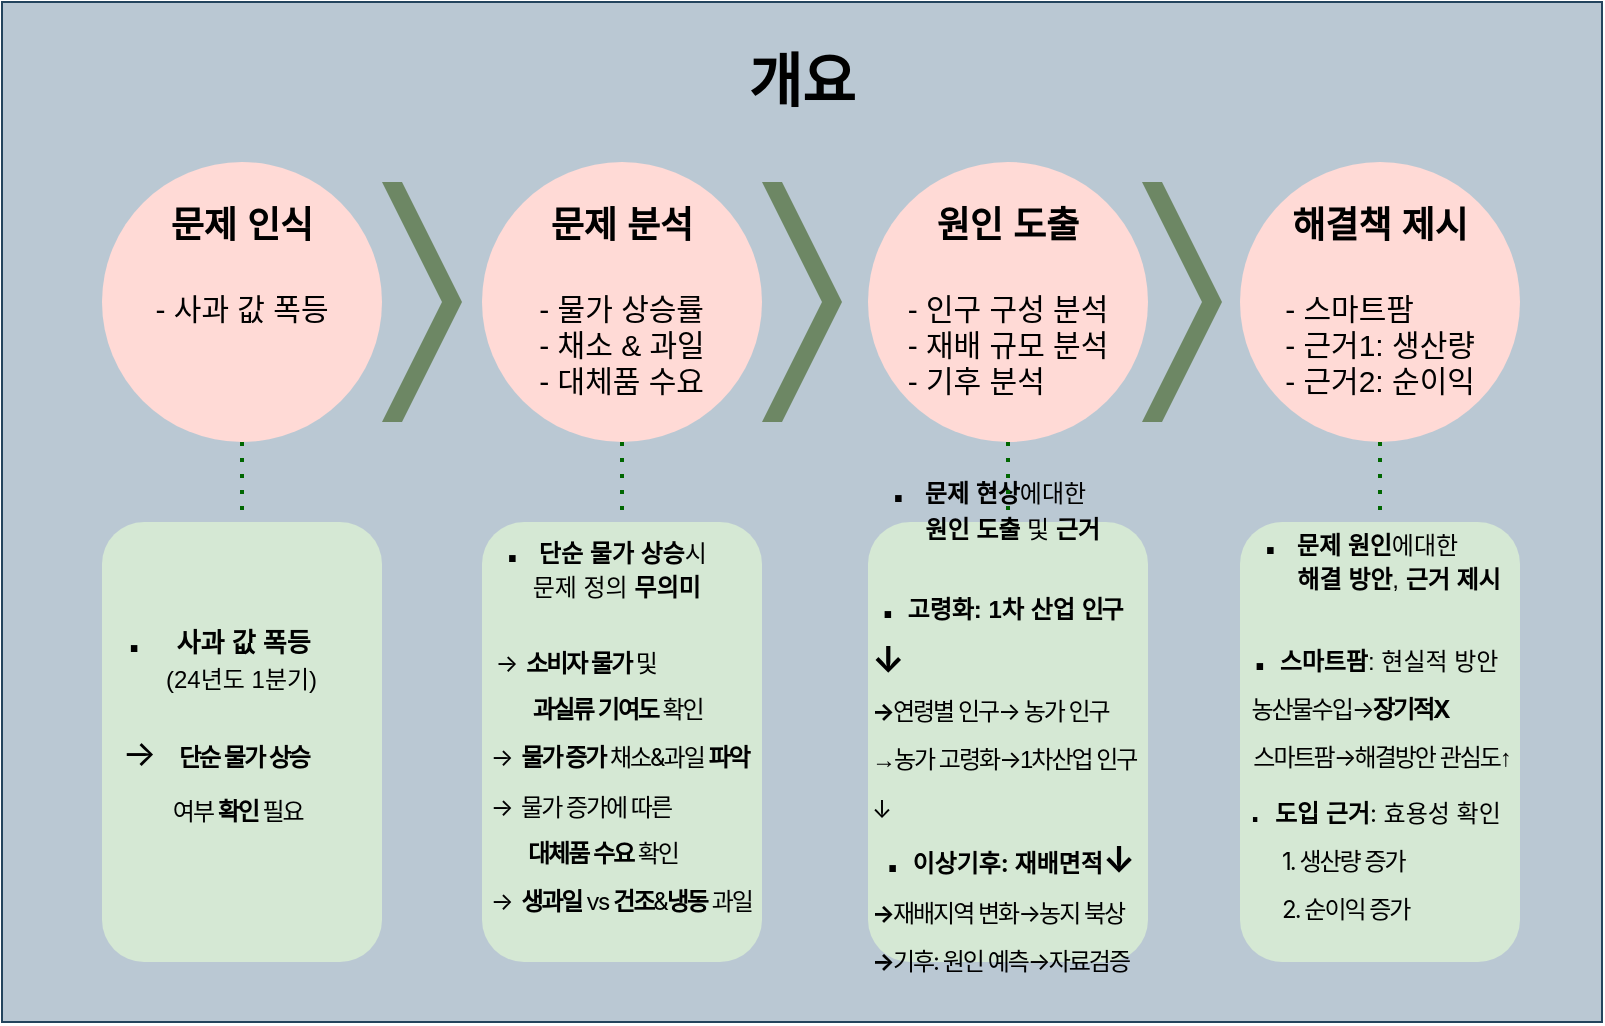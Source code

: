 <mxfile version="24.1.0" type="github">
  <diagram name="페이지-1" id="p6EEGlN3zrC5pQ_vs0si">
    <mxGraphModel dx="864" dy="522" grid="1" gridSize="10" guides="1" tooltips="1" connect="1" arrows="1" fold="1" page="1" pageScale="1" pageWidth="827" pageHeight="1169" math="0" shadow="0">
      <root>
        <mxCell id="0" />
        <mxCell id="1" parent="0" />
        <mxCell id="Le9dneTeA6s-JPtFaiUz-3" value="" style="rounded=0;whiteSpace=wrap;html=1;fillColor=#bac8d3;strokeColor=#23445d;" vertex="1" parent="1">
          <mxGeometry y="270" width="800" height="510" as="geometry" />
        </mxCell>
        <mxCell id="Le9dneTeA6s-JPtFaiUz-63" value="&lt;font style=&quot;font-size: 18px;&quot;&gt;&lt;font style=&quot;font-size: 18px;&quot; color=&quot;#000000&quot;&gt;&lt;b style=&quot;&quot;&gt;문제&amp;nbsp;&lt;/b&gt;&lt;/font&gt;&lt;b style=&quot;color: rgb(0, 0, 0); background-color: initial;&quot;&gt;인식&lt;/b&gt;&lt;/font&gt;&lt;div style=&quot;font-size: 18px;&quot;&gt;&lt;br&gt;&lt;/div&gt;&lt;div&gt;&lt;div style=&quot;text-align: left;&quot;&gt;&lt;span style=&quot;font-size: 15px; color: rgb(0, 0, 0); background-color: initial;&quot;&gt;-&amp;nbsp;&lt;/span&gt;&lt;span style=&quot;font-size: 15px; color: rgb(0, 0, 0); background-color: initial;&quot;&gt;사과 값 폭등&lt;/span&gt;&lt;/div&gt;&lt;/div&gt;&lt;div style=&quot;text-align: left;&quot;&gt;&lt;span style=&quot;font-size: 15px; color: rgb(0, 0, 0); background-color: initial;&quot;&gt;&lt;br&gt;&lt;/span&gt;&lt;/div&gt;&lt;div&gt;&lt;span style=&quot;font-size: 15px; color: rgb(0, 0, 0); background-color: initial;&quot;&gt;&lt;br&gt;&lt;/span&gt;&lt;/div&gt;" style="ellipse;whiteSpace=wrap;html=1;aspect=fixed;fillColor=#ffdad6;fontColor=#ffffff;strokeColor=none;" vertex="1" parent="1">
          <mxGeometry x="50" y="350" width="140" height="140" as="geometry" />
        </mxCell>
        <mxCell id="Le9dneTeA6s-JPtFaiUz-64" value="&lt;font style=&quot;font-size: 18px;&quot; color=&quot;#000000&quot;&gt;&lt;b style=&quot;&quot;&gt;문제 분석&lt;/b&gt;&lt;/font&gt;&lt;div style=&quot;font-size: 18px;&quot;&gt;&lt;br&gt;&lt;/div&gt;&lt;div&gt;&lt;div style=&quot;text-align: left;&quot;&gt;&lt;span style=&quot;font-size: 15px; color: rgb(0, 0, 0); background-color: initial;&quot;&gt;- 물가 상승률&lt;/span&gt;&lt;/div&gt;&lt;/div&gt;&lt;div style=&quot;text-align: left;&quot;&gt;&lt;span style=&quot;font-size: 15px; color: rgb(0, 0, 0); background-color: initial;&quot;&gt;- 채소 &amp;amp; 과일&lt;/span&gt;&lt;/div&gt;&lt;div style=&quot;text-align: left;&quot;&gt;&lt;span style=&quot;font-size: 15px; color: rgb(0, 0, 0); background-color: initial;&quot;&gt;- 대체품 수요&lt;/span&gt;&lt;/div&gt;" style="ellipse;whiteSpace=wrap;html=1;aspect=fixed;fillColor=#ffdad6;fontColor=#ffffff;strokeColor=none;" vertex="1" parent="1">
          <mxGeometry x="240" y="350" width="140" height="140" as="geometry" />
        </mxCell>
        <mxCell id="Le9dneTeA6s-JPtFaiUz-65" value="&lt;font style=&quot;font-size: 18px;&quot; color=&quot;#000000&quot;&gt;&lt;b style=&quot;&quot;&gt;원인 도출&lt;/b&gt;&lt;/font&gt;&lt;div style=&quot;font-size: 18px;&quot;&gt;&lt;br&gt;&lt;/div&gt;&lt;div&gt;&lt;div style=&quot;text-align: left;&quot;&gt;&lt;span style=&quot;font-size: 15px; color: rgb(0, 0, 0); background-color: initial;&quot;&gt;- 인구 구성 분석&lt;/span&gt;&lt;/div&gt;&lt;/div&gt;&lt;div style=&quot;text-align: left;&quot;&gt;&lt;span style=&quot;font-size: 15px; color: rgb(0, 0, 0); background-color: initial;&quot;&gt;- 재배 규모 분석&lt;/span&gt;&lt;/div&gt;&lt;div style=&quot;text-align: left;&quot;&gt;&lt;span style=&quot;font-size: 15px; color: rgb(0, 0, 0); background-color: initial;&quot;&gt;- 기후 분석&lt;/span&gt;&lt;/div&gt;" style="ellipse;whiteSpace=wrap;html=1;aspect=fixed;fillColor=#ffdad6;fontColor=#ffffff;strokeColor=none;" vertex="1" parent="1">
          <mxGeometry x="433" y="350" width="140" height="140" as="geometry" />
        </mxCell>
        <mxCell id="Le9dneTeA6s-JPtFaiUz-66" value="&lt;font style=&quot;font-size: 18px;&quot; color=&quot;#000000&quot;&gt;&lt;b style=&quot;&quot;&gt;해결책 제시&lt;/b&gt;&lt;/font&gt;&lt;div style=&quot;font-size: 18px;&quot;&gt;&lt;br&gt;&lt;/div&gt;&lt;div&gt;&lt;div style=&quot;text-align: left;&quot;&gt;&lt;span style=&quot;font-size: 15px; color: rgb(0, 0, 0); background-color: initial;&quot;&gt;- 스마트팜&lt;/span&gt;&lt;/div&gt;&lt;/div&gt;&lt;div style=&quot;text-align: left;&quot;&gt;&lt;span style=&quot;font-size: 15px; color: rgb(0, 0, 0); background-color: initial;&quot;&gt;- 근거1: 생산량&lt;/span&gt;&lt;/div&gt;&lt;div style=&quot;text-align: left;&quot;&gt;&lt;span style=&quot;font-size: 15px; color: rgb(0, 0, 0); background-color: initial;&quot;&gt;- 근거2: 순이익&lt;/span&gt;&lt;/div&gt;" style="ellipse;whiteSpace=wrap;html=1;aspect=fixed;fillColor=#ffdad6;fontColor=#ffffff;strokeColor=none;" vertex="1" parent="1">
          <mxGeometry x="619" y="350" width="140" height="140" as="geometry" />
        </mxCell>
        <mxCell id="Le9dneTeA6s-JPtFaiUz-67" value="" style="shape=step;perimeter=stepPerimeter;whiteSpace=wrap;html=1;fixedSize=1;size=30;fillColor=#6d8764;fontColor=#ffffff;strokeColor=none;" vertex="1" parent="1">
          <mxGeometry x="190" y="360" width="40" height="120" as="geometry" />
        </mxCell>
        <mxCell id="Le9dneTeA6s-JPtFaiUz-68" value="" style="shape=step;perimeter=stepPerimeter;whiteSpace=wrap;html=1;fixedSize=1;size=30;fillColor=#6d8764;fontColor=#ffffff;strokeColor=none;" vertex="1" parent="1">
          <mxGeometry x="380" y="360" width="40" height="120" as="geometry" />
        </mxCell>
        <mxCell id="Le9dneTeA6s-JPtFaiUz-69" value="" style="shape=step;perimeter=stepPerimeter;whiteSpace=wrap;html=1;fixedSize=1;size=30;fillColor=#6d8764;fontColor=#ffffff;strokeColor=none;" vertex="1" parent="1">
          <mxGeometry x="570" y="360" width="40" height="120" as="geometry" />
        </mxCell>
        <mxCell id="Le9dneTeA6s-JPtFaiUz-77" value="&lt;div&gt;&lt;span style=&quot;background-color: initial;&quot;&gt;&lt;span style=&quot;font-weight: bold; font-size: 13px;&quot;&gt;&amp;nbsp; &amp;nbsp;&lt;/span&gt;&lt;font style=&quot;font-size: 23px;&quot;&gt;&lt;b&gt;.&lt;/b&gt;&lt;/font&gt;&lt;span style=&quot;font-weight: bold; font-size: 13px;&quot;&gt;&amp;nbsp; &amp;nbsp; &amp;nbsp;사과 값 폭등&lt;/span&gt;&lt;/span&gt;&lt;br&gt;&lt;span style=&quot;font-weight: bold; background-color: initial;&quot;&gt;&amp;nbsp; &amp;nbsp; &amp;nbsp; &amp;nbsp; &lt;/span&gt;&lt;span style=&quot;background-color: initial;&quot;&gt;&amp;nbsp;(24년도 1분기)&lt;/span&gt;&lt;/div&gt;&lt;h2 style=&quot;text-align: center; margin: 1em 0px 20px; padding: 0px; clear: both; line-height: 23.328px; letter-spacing: -1px; font-family: -apple-system, BlinkMacSystemFont, &amp;quot;Helvetica Neue&amp;quot;, &amp;quot;Apple SD Gothic Neo&amp;quot;, Arial, sans-serif;&quot; data-ke-size=&quot;size26&quot;&gt;&lt;span style=&quot;font-weight: normal;&quot;&gt;&amp;nbsp; →&amp;nbsp; &amp;nbsp;&lt;/span&gt;&lt;b style=&quot;font-size: 12px; background-color: initial; font-family: Helvetica; text-align: left;&quot;&gt;&lt;span style=&quot;background-color: initial;&quot;&gt;단순 물가 상승&lt;/span&gt;&lt;/b&gt;&lt;b style=&quot;font-weight: normal; background-color: initial; font-family: Helvetica; font-size: 12px; text-align: left;&quot;&gt;&amp;nbsp; &amp;nbsp;&lt;br&gt;&amp;nbsp; &amp;nbsp; &amp;nbsp; &amp;nbsp; &amp;nbsp; 여부 &lt;/b&gt;&lt;b style=&quot;background-color: initial; font-family: Helvetica; font-size: 12px; text-align: left;&quot;&gt;확인&lt;/b&gt;&lt;b style=&quot;font-weight: normal; background-color: initial; font-family: Helvetica; font-size: 12px; text-align: left;&quot;&gt; &lt;/b&gt;&lt;span style=&quot;background-color: initial; font-family: Helvetica; font-size: 12px; text-align: left; font-weight: normal;&quot;&gt;필요&lt;/span&gt;&lt;/h2&gt;" style="rounded=1;whiteSpace=wrap;html=1;strokeColor=none;fillColor=#d5e8d4;align=left;" vertex="1" parent="1">
          <mxGeometry x="50" y="530" width="140" height="220" as="geometry" />
        </mxCell>
        <mxCell id="Le9dneTeA6s-JPtFaiUz-78" value="&lt;b&gt;&lt;span style=&quot;background-color: initial;&quot;&gt;&amp;nbsp; &amp;nbsp;&lt;/span&gt;&lt;/b&gt;&lt;b style=&quot;font-size: 23px;&quot;&gt;.&lt;/b&gt;&lt;span style=&quot;background-color: initial;&quot;&gt;&lt;b&gt;&amp;nbsp; &amp;nbsp;단순 물가 상승&lt;/b&gt;시&lt;/span&gt;&lt;br style=&quot;background-color: initial;&quot;&gt;&lt;span style=&quot;background-color: initial;&quot;&gt;&amp;nbsp; &amp;nbsp; &amp;nbsp; &amp;nbsp;문제 정의 &lt;b&gt;무의미&lt;/b&gt;&lt;br&gt;&lt;/span&gt;&lt;h2 style=&quot;text-align: center; margin: 1em 0px 20px; padding: 0px; clear: both; line-height: 23.328px; letter-spacing: -1px;&quot; data-ke-size=&quot;size26&quot;&gt;&lt;span style=&quot;background-color: initial; text-align: left; font-size: 12px;&quot;&gt;&lt;span style=&quot;background-color: initial;&quot;&gt;&lt;div style=&quot;text-align: left;&quot;&gt;&lt;span style=&quot;font-weight: normal; font-family: -apple-system, BlinkMacSystemFont, &amp;quot;Helvetica Neue&amp;quot;, &amp;quot;Apple SD Gothic Neo&amp;quot;, Arial, sans-serif; text-align: center; background-color: initial;&quot;&gt;&amp;nbsp; →&amp;nbsp; &lt;/span&gt;&lt;span style=&quot;background-color: initial;&quot;&gt;&lt;font style=&quot;font-size: 12px;&quot;&gt;소비자 물가&lt;span style=&quot;font-weight: normal;&quot;&gt; 및&lt;/span&gt;&lt;/font&gt;&lt;/span&gt;&lt;span style=&quot;background-color: initial;&quot;&gt;&lt;span style=&quot;font-weight: normal;&quot;&gt;&amp;nbsp;&lt;br&gt;&amp;nbsp; &amp;nbsp; &amp;nbsp; &amp;nbsp; &amp;nbsp; &lt;/span&gt;과실류 기여도&lt;span style=&quot;font-weight: normal;&quot;&gt; 확인&lt;/span&gt;&lt;br&gt;&lt;/span&gt;&lt;span style=&quot;font-weight: normal; background-color: initial; font-family: -apple-system, BlinkMacSystemFont, &amp;quot;Helvetica Neue&amp;quot;, &amp;quot;Apple SD Gothic Neo&amp;quot;, Arial, sans-serif; text-align: center;&quot;&gt;&amp;nbsp;→&amp;nbsp; &lt;/span&gt;&lt;span style=&quot;background-color: initial; font-family: -apple-system, BlinkMacSystemFont, &amp;quot;Helvetica Neue&amp;quot;, &amp;quot;Apple SD Gothic Neo&amp;quot;, Arial, sans-serif; text-align: center;&quot;&gt;물가 증가&lt;/span&gt;&lt;span style=&quot;font-weight: normal; background-color: initial; font-family: -apple-system, BlinkMacSystemFont, &amp;quot;Helvetica Neue&amp;quot;, &amp;quot;Apple SD Gothic Neo&amp;quot;, Arial, sans-serif; text-align: center;&quot;&gt; 채소&amp;amp;과일 &lt;/span&gt;&lt;span style=&quot;background-color: initial; font-family: -apple-system, BlinkMacSystemFont, &amp;quot;Helvetica Neue&amp;quot;, &amp;quot;Apple SD Gothic Neo&amp;quot;, Arial, sans-serif; text-align: center;&quot;&gt;파악&lt;/span&gt;&lt;span style=&quot;font-weight: 400; font-family: -apple-system, BlinkMacSystemFont, &amp;quot;Helvetica Neue&amp;quot;, &amp;quot;Apple SD Gothic Neo&amp;quot;, Arial, sans-serif; text-align: center;&quot;&gt;&amp;nbsp; &amp;nbsp;→&amp;nbsp;&lt;/span&gt;&lt;b style=&quot;font-weight: bold; background-color: initial;&quot;&gt;&amp;nbsp;&lt;/b&gt;&lt;span style=&quot;background-color: initial; font-weight: normal;&quot;&gt;물가 증가에 따른&lt;/span&gt;&lt;b style=&quot;font-weight: bold; background-color: initial;&quot;&gt;&amp;nbsp;&lt;br&gt;&amp;nbsp; &amp;nbsp; &amp;nbsp; &amp;nbsp; &amp;nbsp;대체품 수요 &lt;/b&gt;&lt;span style=&quot;background-color: initial;&quot;&gt;&lt;span style=&quot;font-weight: normal;&quot;&gt;확인&lt;/span&gt;&lt;br&gt;&lt;/span&gt;&lt;span style=&quot;font-weight: normal; background-color: initial; font-family: -apple-system, BlinkMacSystemFont, &amp;quot;Helvetica Neue&amp;quot;, &amp;quot;Apple SD Gothic Neo&amp;quot;, Arial, sans-serif; text-align: center;&quot;&gt;&amp;nbsp;→&amp;nbsp; &lt;/span&gt;&lt;span style=&quot;background-color: initial; font-family: -apple-system, BlinkMacSystemFont, &amp;quot;Helvetica Neue&amp;quot;, &amp;quot;Apple SD Gothic Neo&amp;quot;, Arial, sans-serif; text-align: center;&quot;&gt;생과일&lt;/span&gt;&lt;span style=&quot;font-weight: normal; background-color: initial; font-family: -apple-system, BlinkMacSystemFont, &amp;quot;Helvetica Neue&amp;quot;, &amp;quot;Apple SD Gothic Neo&amp;quot;, Arial, sans-serif; text-align: center;&quot;&gt; vs &lt;/span&gt;&lt;span style=&quot;background-color: initial; font-family: -apple-system, BlinkMacSystemFont, &amp;quot;Helvetica Neue&amp;quot;, &amp;quot;Apple SD Gothic Neo&amp;quot;, Arial, sans-serif; text-align: center;&quot;&gt;건조&lt;/span&gt;&lt;span style=&quot;font-weight: normal; background-color: initial; font-family: -apple-system, BlinkMacSystemFont, &amp;quot;Helvetica Neue&amp;quot;, &amp;quot;Apple SD Gothic Neo&amp;quot;, Arial, sans-serif; text-align: center;&quot;&gt;&amp;amp;&lt;/span&gt;&lt;span style=&quot;background-color: initial; font-family: -apple-system, BlinkMacSystemFont, &amp;quot;Helvetica Neue&amp;quot;, &amp;quot;Apple SD Gothic Neo&amp;quot;, Arial, sans-serif; text-align: center;&quot;&gt;냉동&lt;/span&gt;&lt;span style=&quot;font-weight: normal; background-color: initial; font-family: -apple-system, BlinkMacSystemFont, &amp;quot;Helvetica Neue&amp;quot;, &amp;quot;Apple SD Gothic Neo&amp;quot;, Arial, sans-serif; text-align: center;&quot;&gt; 과일&lt;/span&gt;&lt;b style=&quot;font-weight: bold; background-color: initial;&quot;&gt;&amp;nbsp;&lt;/b&gt;&lt;b style=&quot;font-weight: bold; background-color: initial;&quot;&gt;&lt;br&gt;&lt;/b&gt;&lt;/div&gt;&lt;/span&gt;&lt;/span&gt;&lt;/h2&gt;" style="rounded=1;whiteSpace=wrap;html=1;strokeColor=none;fillColor=#d5e8d4;align=left;" vertex="1" parent="1">
          <mxGeometry x="240" y="530" width="140" height="220" as="geometry" />
        </mxCell>
        <mxCell id="Le9dneTeA6s-JPtFaiUz-81" value="&lt;b&gt;&lt;span style=&quot;background-color: initial;&quot;&gt;&amp;nbsp; &amp;nbsp;&lt;/span&gt;&lt;/b&gt;&lt;b style=&quot;font-size: 23px;&quot;&gt;.&lt;/b&gt;&lt;span style=&quot;background-color: initial;&quot;&gt;&lt;b&gt;&amp;nbsp; &amp;nbsp;문제 현상&lt;/b&gt;에대한&lt;/span&gt;&lt;br style=&quot;background-color: initial;&quot;&gt;&lt;span style=&quot;background-color: initial;&quot;&gt;&amp;nbsp; &amp;nbsp; &amp;nbsp; &amp;nbsp; &lt;b&gt;원인 도출&amp;nbsp;&lt;/b&gt;및&lt;b&gt; 근거&lt;/b&gt;&lt;br&gt;&lt;/span&gt;&lt;h2 style=&quot;text-align: center; margin: 1em 0px 20px; padding: 0px; clear: both; line-height: 23.328px; letter-spacing: -1px;&quot; data-ke-size=&quot;size26&quot;&gt;&lt;span style=&quot;background-color: initial; text-align: left;&quot;&gt;&lt;span style=&quot;background-color: initial;&quot;&gt;&lt;div style=&quot;text-align: left;&quot;&gt;&lt;span style=&quot;font-size: 12px; font-weight: normal; font-family: -apple-system, BlinkMacSystemFont, &amp;quot;Helvetica Neue&amp;quot;, &amp;quot;Apple SD Gothic Neo&amp;quot;, Arial, sans-serif; text-align: center; background-color: initial;&quot;&gt;&amp;nbsp;&amp;nbsp;&lt;/span&gt;&lt;b style=&quot;font-size: 23px; letter-spacing: normal;&quot;&gt;.&lt;/b&gt;&lt;span style=&quot;font-size: 12px; font-weight: 400; letter-spacing: normal; background-color: initial;&quot;&gt;&lt;b&gt;&amp;nbsp; 고령화: 1차 산업&amp;nbsp;&lt;/b&gt;&lt;/span&gt;&lt;span style=&quot;font-size: 12px; font-family: -apple-system, BlinkMacSystemFont, &amp;quot;Helvetica Neue&amp;quot;, &amp;quot;Apple SD Gothic Neo&amp;quot;, Arial, sans-serif; text-align: center; background-color: initial;&quot;&gt;인구&lt;/span&gt;&lt;span style=&quot;font-family: -apple-system, BlinkMacSystemFont, &amp;quot;Helvetica Neue&amp;quot;, &amp;quot;Apple SD Gothic Neo&amp;quot;, Arial, sans-serif; text-align: center;&quot;&gt;↓&lt;/span&gt;&lt;span style=&quot;font-size: 12px; background-color: initial;&quot;&gt;&lt;br&gt;&lt;div style=&quot;text-align: left;&quot;&gt;&lt;span style=&quot;background-color: initial; font-family: -apple-system, BlinkMacSystemFont, &amp;quot;Helvetica Neue&amp;quot;, &amp;quot;Apple SD Gothic Neo&amp;quot;, Arial, sans-serif; text-align: center;&quot;&gt;→&lt;/span&gt;&lt;span style=&quot;background-color: initial; font-family: -apple-system, BlinkMacSystemFont, &amp;quot;Helvetica Neue&amp;quot;, &amp;quot;Apple SD Gothic Neo&amp;quot;, Arial, sans-serif; text-align: center; font-weight: normal;&quot;&gt;연령별 인구&lt;/span&gt;&lt;span style=&quot;background-color: initial; font-weight: 400; font-family: -apple-system, BlinkMacSystemFont, &amp;quot;Helvetica Neue&amp;quot;, &amp;quot;Apple SD Gothic Neo&amp;quot;, Arial, sans-serif; text-align: center;&quot;&gt;→&lt;/span&gt;&lt;b style=&quot;background-color: initial;&quot;&gt;&amp;nbsp;&lt;/b&gt;&lt;span style=&quot;background-color: initial; font-weight: 400;&quot;&gt;농가 인구&amp;nbsp;&lt;/span&gt;&lt;/div&gt;&lt;/span&gt;&lt;span style=&quot;text-align: center; background-color: initial; font-size: 12px; font-weight: 400;&quot;&gt;&lt;div style=&quot;text-align: left;&quot;&gt;&lt;span style=&quot;background-color: initial;&quot;&gt;→농가&amp;nbsp;&lt;/span&gt;&lt;font style=&quot;font-family: Helvetica; background-color: initial;&quot;&gt;고령화&lt;/font&gt;&lt;span style=&quot;background-color: initial; font-family: -apple-system, BlinkMacSystemFont, &amp;quot;Helvetica Neue&amp;quot;, &amp;quot;Apple SD Gothic Neo&amp;quot;, Arial, sans-serif; text-align: center;&quot;&gt;→&lt;/span&gt;&lt;span style=&quot;background-color: initial;&quot;&gt;1차산업 인구&lt;/span&gt;&lt;span style=&quot;background-color: initial; font-family: -apple-system, BlinkMacSystemFont, &amp;quot;Helvetica Neue&amp;quot;, &amp;quot;Apple SD Gothic Neo&amp;quot;, Arial, sans-serif; text-align: center;&quot;&gt;↓&lt;/span&gt;&lt;/div&gt;&lt;/span&gt;&lt;/div&gt;&lt;/span&gt;&lt;/span&gt;&lt;span style=&quot;background-color: initial; text-align: left;&quot;&gt;&lt;span style=&quot;background-color: initial;&quot;&gt;&lt;div style=&quot;text-align: left;&quot;&gt;&lt;span style=&quot;font-size: 12px; background-color: initial; font-weight: normal; font-family: -apple-system, BlinkMacSystemFont, &amp;quot;Helvetica Neue&amp;quot;, &amp;quot;Apple SD Gothic Neo&amp;quot;, Arial, sans-serif; text-align: center;&quot;&gt;&amp;nbsp; &amp;nbsp;&lt;/span&gt;&lt;b style=&quot;font-size: 23px; letter-spacing: normal;&quot;&gt;.&lt;/b&gt;&lt;span style=&quot;font-size: 12px; font-weight: 400; letter-spacing: normal; background-color: initial;&quot;&gt;&lt;b&gt;&amp;nbsp; &lt;font face=&quot;-apple-system, BlinkMacSystemFont, Helvetica Neue, Apple SD Gothic Neo, Arial, sans-serif&quot;&gt;이상기후: 재배면적&lt;/font&gt;&lt;/b&gt;&lt;/span&gt;&lt;span style=&quot;font-family: -apple-system, BlinkMacSystemFont, &amp;quot;Helvetica Neue&amp;quot;, &amp;quot;Apple SD Gothic Neo&amp;quot;, Arial, sans-serif; text-align: center; background-color: initial;&quot;&gt;&lt;font style=&quot;&quot;&gt;&lt;font style=&quot;font-size: 18px;&quot;&gt;↓&lt;br&gt;&lt;/font&gt;&lt;/font&gt;&lt;/span&gt;&lt;span style=&quot;font-size: 12px; background-color: initial; font-family: -apple-system, BlinkMacSystemFont, &amp;quot;Helvetica Neue&amp;quot;, &amp;quot;Apple SD Gothic Neo&amp;quot;, Arial, sans-serif; text-align: center;&quot;&gt;→&lt;span style=&quot;font-weight: normal;&quot;&gt;재배지역 변화&lt;/span&gt;&lt;/span&gt;&lt;span style=&quot;font-size: 12px; background-color: initial; font-weight: 400; font-family: -apple-system, BlinkMacSystemFont, &amp;quot;Helvetica Neue&amp;quot;, &amp;quot;Apple SD Gothic Neo&amp;quot;, Arial, sans-serif; text-align: center;&quot;&gt;→농지 북상&lt;br&gt;&lt;/span&gt;&lt;span style=&quot;font-size: 12px; background-color: initial; font-family: -apple-system, BlinkMacSystemFont, &amp;quot;Helvetica Neue&amp;quot;, &amp;quot;Apple SD Gothic Neo&amp;quot;, Arial, sans-serif; text-align: center;&quot;&gt;→&lt;span style=&quot;font-weight: normal;&quot;&gt;기후: 원인 예측&lt;/span&gt;&lt;/span&gt;&lt;span style=&quot;font-size: 12px; background-color: initial; font-weight: 400; font-family: -apple-system, BlinkMacSystemFont, &amp;quot;Helvetica Neue&amp;quot;, &amp;quot;Apple SD Gothic Neo&amp;quot;, Arial, sans-serif; text-align: center;&quot;&gt;→자료검증&lt;/span&gt;&lt;/div&gt;&lt;/span&gt;&lt;/span&gt;&lt;/h2&gt;" style="rounded=1;whiteSpace=wrap;html=1;strokeColor=none;fillColor=#d5e8d4;align=left;" vertex="1" parent="1">
          <mxGeometry x="433" y="530" width="140" height="220" as="geometry" />
        </mxCell>
        <mxCell id="Le9dneTeA6s-JPtFaiUz-84" value="" style="endArrow=none;dashed=1;html=1;dashPattern=1 3;strokeWidth=2;rounded=0;exitX=0.5;exitY=1;exitDx=0;exitDy=0;entryX=0.5;entryY=0;entryDx=0;entryDy=0;fontColor=#009900;strokeColor=#006600;" edge="1" parent="1" source="Le9dneTeA6s-JPtFaiUz-63" target="Le9dneTeA6s-JPtFaiUz-77">
          <mxGeometry width="50" height="50" relative="1" as="geometry">
            <mxPoint x="340" y="600" as="sourcePoint" />
            <mxPoint x="390" y="550" as="targetPoint" />
          </mxGeometry>
        </mxCell>
        <mxCell id="Le9dneTeA6s-JPtFaiUz-85" value="" style="endArrow=none;dashed=1;html=1;dashPattern=1 3;strokeWidth=2;rounded=0;exitX=0.5;exitY=1;exitDx=0;exitDy=0;fontColor=#009900;strokeColor=#006600;" edge="1" parent="1" source="Le9dneTeA6s-JPtFaiUz-64" target="Le9dneTeA6s-JPtFaiUz-78">
          <mxGeometry width="50" height="50" relative="1" as="geometry">
            <mxPoint x="130" y="500" as="sourcePoint" />
            <mxPoint x="130" y="540" as="targetPoint" />
          </mxGeometry>
        </mxCell>
        <mxCell id="Le9dneTeA6s-JPtFaiUz-86" value="" style="endArrow=none;dashed=1;html=1;dashPattern=1 3;strokeWidth=2;rounded=0;exitX=0.5;exitY=1;exitDx=0;exitDy=0;entryX=0.5;entryY=0;entryDx=0;entryDy=0;fontColor=#009900;strokeColor=#006600;" edge="1" parent="1" source="Le9dneTeA6s-JPtFaiUz-65" target="Le9dneTeA6s-JPtFaiUz-81">
          <mxGeometry width="50" height="50" relative="1" as="geometry">
            <mxPoint x="140" y="510" as="sourcePoint" />
            <mxPoint x="140" y="550" as="targetPoint" />
          </mxGeometry>
        </mxCell>
        <mxCell id="Le9dneTeA6s-JPtFaiUz-87" value="" style="endArrow=none;dashed=1;html=1;dashPattern=1 3;strokeWidth=2;rounded=0;fontColor=#009900;strokeColor=#006600;exitX=0.5;exitY=1;exitDx=0;exitDy=0;" edge="1" parent="1" source="Le9dneTeA6s-JPtFaiUz-66">
          <mxGeometry width="50" height="50" relative="1" as="geometry">
            <mxPoint x="150" y="520" as="sourcePoint" />
            <mxPoint x="689" y="530" as="targetPoint" />
          </mxGeometry>
        </mxCell>
        <mxCell id="Le9dneTeA6s-JPtFaiUz-89" value="&lt;span style=&quot;font-size: 29px;&quot;&gt;&lt;b&gt;개요&lt;/b&gt;&lt;/span&gt;" style="text;html=1;align=center;verticalAlign=middle;whiteSpace=wrap;rounded=0;" vertex="1" parent="1">
          <mxGeometry x="280" y="300" width="240" height="20" as="geometry" />
        </mxCell>
        <mxCell id="Le9dneTeA6s-JPtFaiUz-90" value="&lt;b&gt;&lt;span style=&quot;background-color: initial;&quot;&gt;&amp;nbsp; &amp;nbsp;&lt;/span&gt;&lt;/b&gt;&lt;b style=&quot;font-size: 23px;&quot;&gt;.&lt;/b&gt;&lt;span style=&quot;background-color: initial;&quot;&gt;&lt;b&gt;&amp;nbsp; &amp;nbsp;문제 원인&lt;/b&gt;에대한&lt;/span&gt;&lt;br style=&quot;background-color: initial;&quot;&gt;&lt;span style=&quot;background-color: initial;&quot;&gt;&amp;nbsp; &amp;nbsp; &amp;nbsp; &amp;nbsp; &lt;b&gt;해결 방안&lt;/b&gt;,&lt;b&gt;&amp;nbsp;근거 제시&lt;/b&gt;&lt;br&gt;&lt;/span&gt;&lt;h2 style=&quot;text-align: center; margin: 1em 0px 20px; padding: 0px; clear: both; line-height: 23.328px; letter-spacing: -1px;&quot; data-ke-size=&quot;size26&quot;&gt;&lt;span style=&quot;background-color: initial; text-align: left;&quot;&gt;&lt;span style=&quot;background-color: initial;&quot;&gt;&lt;div style=&quot;text-align: left;&quot;&gt;&lt;span style=&quot;font-size: 12px; font-weight: normal; font-family: -apple-system, BlinkMacSystemFont, &amp;quot;Helvetica Neue&amp;quot;, &amp;quot;Apple SD Gothic Neo&amp;quot;, Arial, sans-serif; text-align: center; background-color: initial;&quot;&gt;&amp;nbsp;&amp;nbsp;&lt;/span&gt;&lt;b style=&quot;font-size: 23px; letter-spacing: normal;&quot;&gt;.&lt;/b&gt;&lt;span style=&quot;font-size: 12px; letter-spacing: normal; background-color: initial;&quot;&gt;&lt;b style=&quot;font-weight: 400;&quot;&gt;&amp;nbsp; &lt;/b&gt;&lt;b style=&quot;&quot;&gt;스마트팜&lt;/b&gt;&lt;span style=&quot;font-weight: normal;&quot;&gt;: 현실적 방안&lt;/span&gt;&lt;/span&gt;&lt;span style=&quot;font-size: 12px; background-color: initial;&quot;&gt;&lt;br&gt;&lt;div style=&quot;text-align: left;&quot;&gt;&lt;span style=&quot;background-color: initial; font-family: -apple-system, BlinkMacSystemFont, &amp;quot;Helvetica Neue&amp;quot;, &amp;quot;Apple SD Gothic Neo&amp;quot;, Arial, sans-serif; text-align: center;&quot;&gt;&amp;nbsp; &lt;span style=&quot;font-weight: normal;&quot;&gt;농산물수입&lt;/span&gt;&lt;/span&gt;&lt;span style=&quot;background-color: initial; font-weight: 400; font-family: -apple-system, BlinkMacSystemFont, &amp;quot;Helvetica Neue&amp;quot;, &amp;quot;Apple SD Gothic Neo&amp;quot;, Arial, sans-serif; text-align: center;&quot;&gt;→&lt;/span&gt;&lt;span style=&quot;background-color: initial; font-family: -apple-system, BlinkMacSystemFont, &amp;quot;Helvetica Neue&amp;quot;, &amp;quot;Apple SD Gothic Neo&amp;quot;, Arial, sans-serif; text-align: center;&quot;&gt;장기적X&lt;/span&gt;&lt;span style=&quot;background-color: initial; font-weight: 400;&quot;&gt;&amp;nbsp;&lt;/span&gt;&lt;/div&gt;&lt;/span&gt;&lt;span style=&quot;text-align: center; background-color: initial; font-size: 12px;&quot;&gt;&lt;div style=&quot;text-align: left;&quot;&gt;&lt;span style=&quot;font-weight: 400; background-color: initial; text-align: center;&quot;&gt;&amp;nbsp; 스마트팜&lt;/span&gt;&lt;span style=&quot;font-weight: 400; background-color: initial; font-family: -apple-system, BlinkMacSystemFont, &amp;quot;Helvetica Neue&amp;quot;, &amp;quot;Apple SD Gothic Neo&amp;quot;, Arial, sans-serif; text-align: center;&quot;&gt;→해결방안 관심도&lt;/span&gt;&lt;span style=&quot;font-weight: 400; text-align: center; background-color: initial;&quot;&gt;↑&lt;/span&gt;&lt;span style=&quot;font-weight: 400; background-color: initial; font-family: -apple-system, BlinkMacSystemFont, &amp;quot;Helvetica Neue&amp;quot;, &amp;quot;Apple SD Gothic Neo&amp;quot;, Arial, sans-serif; text-align: center;&quot;&gt;&amp;nbsp; &amp;nbsp;&lt;/span&gt;&lt;b style=&quot;font-weight: 400; background-color: initial; font-size: 23px; letter-spacing: normal;&quot;&gt;.&lt;/b&gt;&lt;span style=&quot;background-color: initial; letter-spacing: normal;&quot;&gt;&lt;b style=&quot;font-weight: 400;&quot;&gt;&amp;nbsp; &lt;/b&gt;&lt;b style=&quot;&quot;&gt;도입 근거&lt;/b&gt;&lt;font style=&quot;&quot; face=&quot;-apple-system, BlinkMacSystemFont, Helvetica Neue, Apple SD Gothic Neo, Arial, sans-serif&quot;&gt;&lt;span style=&quot;font-weight: normal;&quot;&gt;:&lt;/span&gt;&lt;b style=&quot;font-weight: 400;&quot;&gt;&amp;nbsp;효용성 확인&lt;br&gt;&lt;/b&gt;&lt;/font&gt;&lt;/span&gt;&lt;span style=&quot;font-family: -apple-system, BlinkMacSystemFont, &amp;quot;Helvetica Neue&amp;quot;, &amp;quot;Apple SD Gothic Neo&amp;quot;, Arial, sans-serif; background-color: initial; font-weight: 400;&quot;&gt;&amp;nbsp; &amp;nbsp; &amp;nbsp; &amp;nbsp; 1. 생산량 증가&amp;nbsp;&lt;/span&gt;&lt;/div&gt;&lt;div style=&quot;text-align: left;&quot;&gt;&lt;span style=&quot;font-family: -apple-system, BlinkMacSystemFont, &amp;quot;Helvetica Neue&amp;quot;, &amp;quot;Apple SD Gothic Neo&amp;quot;, Arial, sans-serif; background-color: initial; font-weight: 400;&quot;&gt;&amp;nbsp; &amp;nbsp; &amp;nbsp; &amp;nbsp; 2. 순이익 증가&lt;/span&gt;&lt;/div&gt;&lt;/span&gt;&lt;/div&gt;&lt;/span&gt;&lt;/span&gt;&lt;/h2&gt;" style="rounded=1;whiteSpace=wrap;html=1;strokeColor=none;fillColor=#d5e8d4;align=left;" vertex="1" parent="1">
          <mxGeometry x="619" y="530" width="140" height="220" as="geometry" />
        </mxCell>
      </root>
    </mxGraphModel>
  </diagram>
</mxfile>
